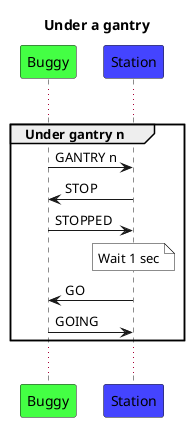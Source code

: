 @startuml
title Under a gantry
participant Buggy as b #4f4
participant Station as s #44f
...
group Under gantry n
    s<-b: GANTRY n
    s->b: STOP
    s<-b: STOPPED
    note over s #fff: Wait 1 sec
    s->b: GO
    s<-b: GOING
end
...
@enduml
